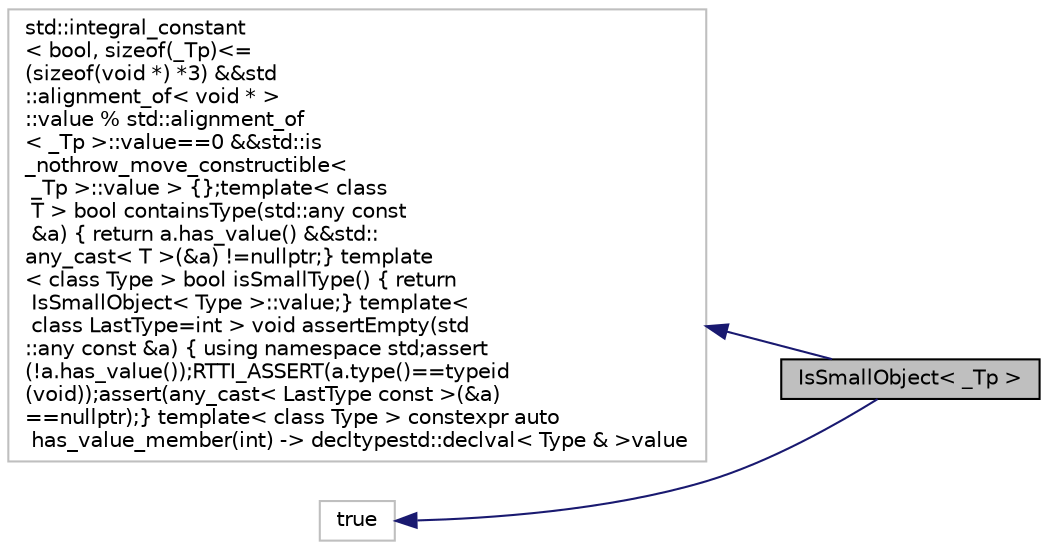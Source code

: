 digraph "IsSmallObject&lt; _Tp &gt;"
{
  edge [fontname="Helvetica",fontsize="10",labelfontname="Helvetica",labelfontsize="10"];
  node [fontname="Helvetica",fontsize="10",shape=record];
  rankdir="LR";
  Node0 [label="IsSmallObject\< _Tp \>",height=0.2,width=0.4,color="black", fillcolor="grey75", style="filled", fontcolor="black"];
  Node1 -> Node0 [dir="back",color="midnightblue",fontsize="10",style="solid",fontname="Helvetica"];
  Node1 [label="std::integral_constant\l\< bool, sizeof(_Tp)\<=\l(sizeof(void *) *3) &&std\l::alignment_of\< void * \>\l::value % std::alignment_of\l\< _Tp \>::value==0 &&std::is\l_nothrow_move_constructible\<\l _Tp \>::value \> \{\};template\< class\l T \> bool containsType(std::any const\l  &a) \{ return a.has_value() &&std::\lany_cast\< T \>(&a) !=nullptr;\} template\l\< class Type \> bool isSmallType() \{ return\l IsSmallObject\< Type \>::value;\} template\<\l class LastType=int \> void assertEmpty(std\l::any const  &a) \{ using namespace std;assert\l(!a.has_value());RTTI_ASSERT(a.type()==typeid\l(void));assert(any_cast\< LastType const  \>(&a)\l==nullptr);\} template\< class Type \> constexpr auto\l has_value_member(int) -\> decltypestd::declval\< Type & \>value",height=0.2,width=0.4,color="grey75", fillcolor="white", style="filled"];
  Node2 -> Node0 [dir="back",color="midnightblue",fontsize="10",style="solid",fontname="Helvetica"];
  Node2 [label="true",height=0.2,width=0.4,color="grey75", fillcolor="white", style="filled"];
}
